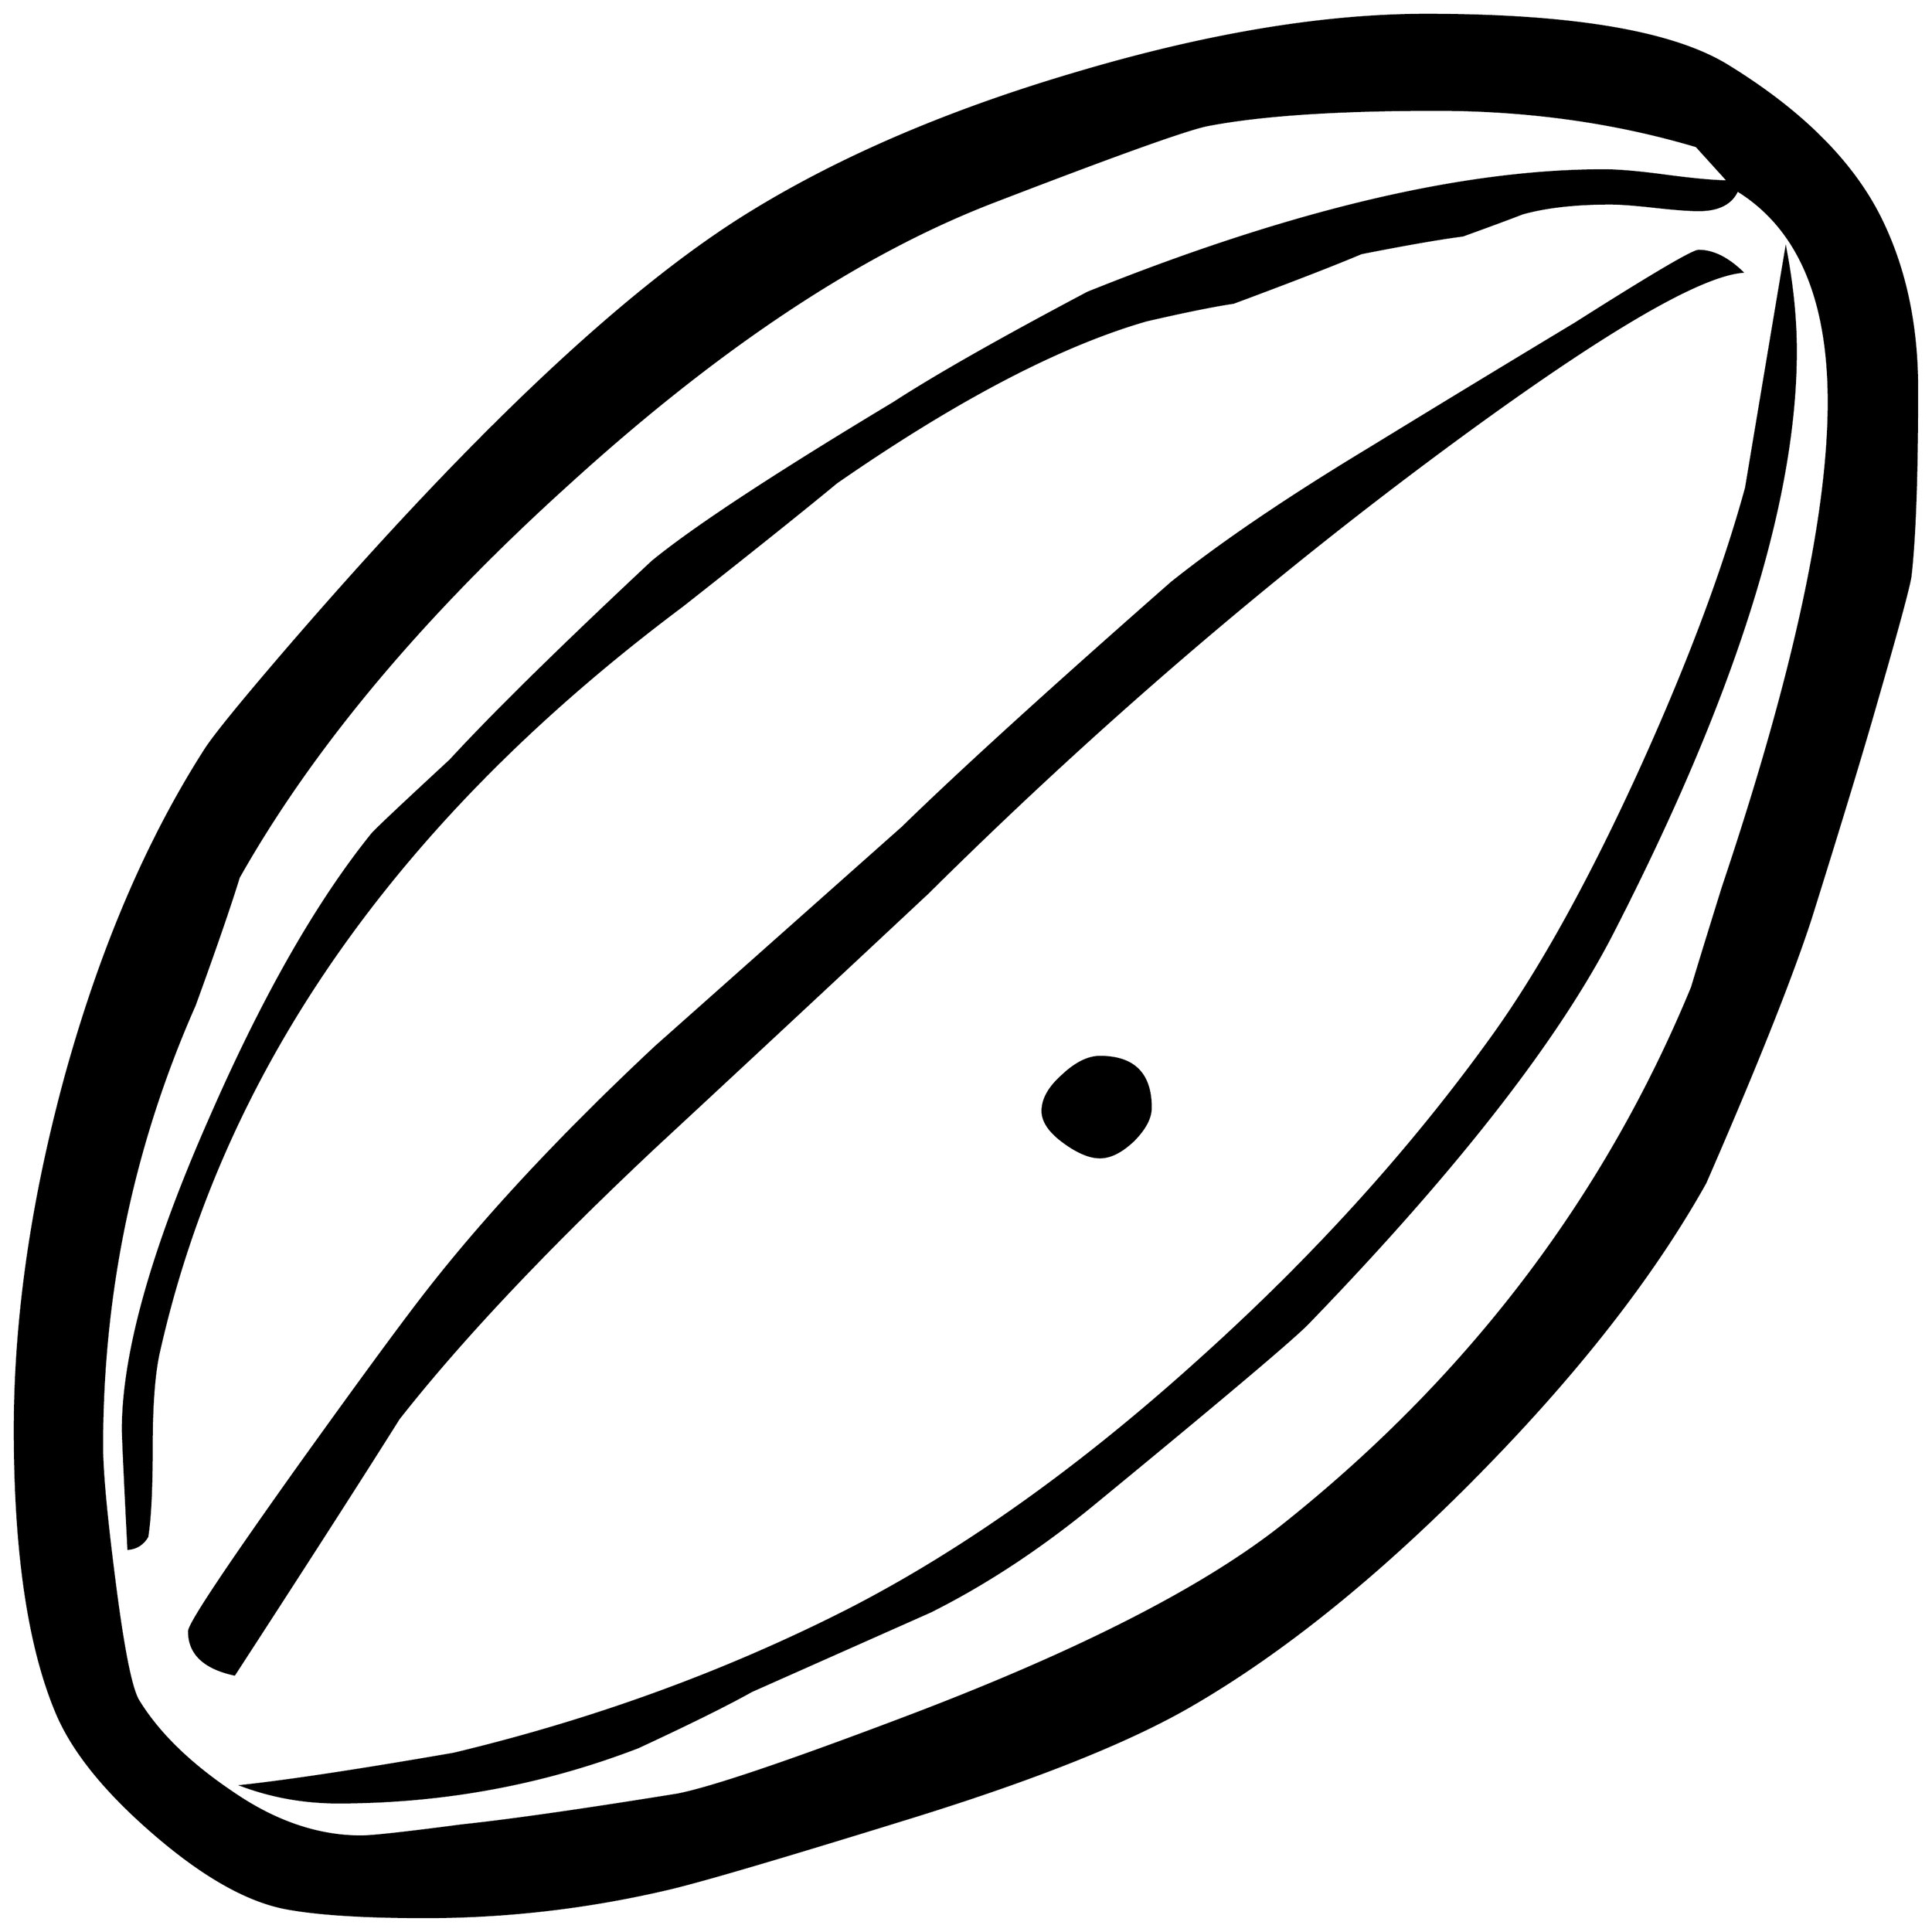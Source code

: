 


\begin{tikzpicture}[y=0.80pt, x=0.80pt, yscale=-1.0, xscale=1.0, inner sep=0pt, outer sep=0pt]
\begin{scope}[shift={(100.0,1739.0)},nonzero rule]
  \path[draw=.,fill=.,line width=1.600pt] (1807.0,-1139.0) ..
    controls (1807.0,-1061.0) and (1805.0,-1004.333) ..
    (1801.0,-969.0) .. controls (1799.667,-959.667) and
    (1789.667,-922.667) .. (1771.0,-858.0) .. controls
    (1758.333,-813.333) and (1738.0,-746.333) .. (1710.0,-657.0) ..
    controls (1692.0,-602.333) and (1660.333,-523.0) ..
    (1615.0,-419.0) .. controls (1567.667,-334.333) and
    (1498.667,-246.0) .. (1408.0,-154.0) .. controls
    (1317.333,-62.0) and (1230.333,8.0) .. (1147.0,56.0) .. controls
    (1090.333,88.667) and (1004.667,122.667) .. (890.0,158.0) ..
    controls (778.0,192.667) and (706.667,213.667) .. (676.0,221.0) ..
    controls (602.667,238.333) and (528.667,247.0) .. (454.0,247.0) ..
    controls (398.667,247.0) and (356.667,244.333) .. (328.0,239.0) ..
    controls (292.667,232.333) and (252.667,209.667) .. (208.0,171.0) ..
    controls (164.0,133.0) and (134.667,96.667) .. (120.0,62.0) ..
    controls (94.667,2.0) and (82.0,-83.667) .. (82.0,-195.0) ..
    controls (82.0,-295.667) and (97.333,-402.333) .. (128.0,-515.0)
    .. controls (160.0,-631.0) and (202.333,-730.0) ..
    (255.0,-812.0) .. controls (263.667,-825.333) and (288.667,-856.0)
    .. (330.0,-904.0) .. controls (497.333,-1098.0) and
    (636.667,-1229.333) .. (748.0,-1298.0) .. controls
    (830.0,-1348.667) and (928.667,-1391.0) .. (1044.0,-1425.0) ..
    controls (1162.667,-1460.333) and (1268.667,-1478.0) ..
    (1362.0,-1478.0) .. controls (1494.0,-1478.0) and
    (1585.0,-1462.667) .. (1635.0,-1432.0) .. controls
    (1702.333,-1390.667) and (1748.667,-1344.333) .. (1774.0,-1293.0) ..
    controls (1796.0,-1248.333) and (1807.0,-1197.0) ..
    (1807.0,-1139.0) -- cycle(1727.0,-1127.0) .. controls
    (1727.0,-1221.0) and (1699.333,-1285.0) .. (1644.0,-1319.0) ..
    controls (1638.667,-1307.0) and (1627.0,-1301.0) ..
    (1609.0,-1301.0) .. controls (1600.333,-1301.0) and
    (1587.0,-1302.0) .. (1569.0,-1304.0) .. controls
    (1551.0,-1306.0) and (1537.667,-1307.0) .. (1529.0,-1307.0) ..
    controls (1497.0,-1307.0) and (1470.333,-1304.0) ..
    (1449.0,-1298.0) .. controls (1437.0,-1293.333) and
    (1419.0,-1286.667) .. (1395.0,-1278.0) .. controls
    (1374.333,-1275.333) and (1343.667,-1270.0) .. (1303.0,-1262.0) ..
    controls (1277.667,-1251.333) and (1239.0,-1236.333) ..
    (1187.0,-1217.0) .. controls (1169.0,-1214.333) and
    (1142.667,-1209.0) .. (1108.0,-1201.0) .. controls
    (1029.333,-1178.333) and (935.667,-1129.333) .. (827.0,-1054.0) ..
    controls (796.333,-1028.667) and (749.667,-991.333) ..
    (687.0,-942.0) .. controls (427.667,-748.0) and (269.333,-521.667)
    .. (212.0,-263.0) .. controls (208.0,-243.667) and
    (206.0,-216.0) .. (206.0,-180.0) .. controls (206.0,-142.0)
    and (204.667,-114.667) .. (202.0,-98.0) .. controls
    (198.0,-91.333) and (192.333,-87.667) .. (185.0,-87.0) .. controls
    (181.667,-153.0) and (180.0,-189.0) .. (180.0,-195.0) ..
    controls (180.0,-263.667) and (206.333,-357.667) .. (259.0,-477.0)
    .. controls (307.0,-587.0) and (356.0,-673.0) ..
    (406.0,-735.0) .. controls (408.667,-738.333) and (432.333,-760.667)
    .. (477.0,-802.0) .. controls (515.667,-844.0) and
    (576.667,-904.0) .. (660.0,-982.0) .. controls (697.333,-1012.667)
    and (770.333,-1060.667) .. (879.0,-1126.0) .. controls
    (917.0,-1150.667) and (975.667,-1184.0) .. (1055.0,-1226.0) ..
    controls (1239.0,-1300.0) and (1395.0,-1337.0) ..
    (1523.0,-1337.0) .. controls (1536.333,-1337.0) and
    (1555.333,-1335.333) .. (1580.0,-1332.0) .. controls
    (1605.333,-1328.667) and (1624.0,-1327.0) .. (1636.0,-1327.0) --
    (1607.0,-1359.0) .. controls (1533.0,-1381.0) and
    (1454.333,-1392.0) .. (1371.0,-1392.0) .. controls
    (1280.333,-1392.0) and (1211.0,-1387.333) .. (1163.0,-1378.0) ..
    controls (1143.667,-1374.0) and (1078.667,-1350.667) ..
    (968.0,-1308.0) .. controls (847.333,-1261.333) and
    (719.0,-1176.0) .. (583.0,-1052.0) .. controls
    (451.0,-932.667) and (351.667,-814.0) .. (285.0,-696.0) ..
    controls (277.0,-670.0) and (263.667,-631.333) .. (245.0,-580.0)
    .. controls (189.0,-453.333) and (161.0,-320.0) ..
    (161.0,-180.0) .. controls (161.0,-157.333) and (164.667,-117.333)
    .. (172.0,-60.0) .. controls (180.0,3.333) and (187.333,40.333) ..
    (194.0,51.0) .. controls (212.0,80.333) and (240.333,108.0) ..
    (279.0,134.0) .. controls (317.667,160.667) and (356.667,174.0) ..
    (396.0,174.0) .. controls (406.0,174.0) and (436.333,170.667) ..
    (487.0,164.0) .. controls (531.0,159.333) and (596.333,150.0) ..
    (683.0,136.0) .. controls (713.667,130.0) and (782.667,106.667) ..
    (890.0,66.0) .. controls (1046.667,6.667) and (1161.0,-51.667) ..
    (1233.0,-109.0) .. controls (1401.0,-243.0) and
    (1524.333,-405.333) .. (1603.0,-596.0) .. controls
    (1609.0,-616.0) and (1618.333,-646.333) .. (1631.0,-687.0) ..
    controls (1695.0,-877.667) and (1727.0,-1024.333) ..
    (1727.0,-1127.0) -- cycle(1648.0,-1245.0) .. controls
    (1608.667,-1241.0) and (1524.667,-1192.0) .. (1396.0,-1098.0) ..
    controls (1227.333,-974.667) and (1065.333,-836.0) ..
    (910.0,-682.0) .. controls (827.333,-604.667) and (744.667,-527.667)
    .. (662.0,-451.0) .. controls (563.333,-358.333) and
    (486.0,-276.333) .. (430.0,-205.0) .. controls (397.333,-153.0)
    and (347.667,-75.667) .. (281.0,27.0) .. controls (253.667,21.0)
    and (240.0,8.0) .. (240.0,-12.0) .. controls (240.0,-18.667)
    and (273.0,-68.333) .. (339.0,-161.0) .. controls
    (396.333,-241.0) and (436.0,-295.0) .. (458.0,-323.0) ..
    controls (511.333,-391.0) and (579.667,-464.0) .. (663.0,-542.0)
    .. controls (663.0,-542.0) and (737.667,-608.333) ..
    (887.0,-741.0) .. controls (939.667,-792.333) and
    (1021.0,-866.333) .. (1131.0,-963.0) .. controls
    (1177.0,-999.667) and (1237.0,-1040.333) .. (1311.0,-1085.0) ..
    controls (1373.0,-1123.0) and (1435.0,-1160.667) ..
    (1497.0,-1198.0) .. controls (1566.333,-1242.0) and
    (1603.667,-1264.0) .. (1609.0,-1264.0) .. controls
    (1621.667,-1264.0) and (1634.667,-1257.667) .. (1648.0,-1245.0) --
    cycle(1697.0,-1173.0) .. controls (1697.0,-1037.0) and
    (1641.333,-860.667) .. (1530.0,-644.0) .. controls
    (1480.0,-547.333) and (1388.333,-430.0) .. (1255.0,-292.0) ..
    controls (1242.333,-278.667) and (1178.0,-224.333) ..
    (1062.0,-129.0) .. controls (1012.667,-88.333) and (962.667,-55.333)
    .. (912.0,-30.0) .. controls (858.0,-6.0) and (804.0,18.0)
    .. (750.0,42.0) .. controls (727.333,54.667) and (693.0,71.667) ..
    (647.0,93.0) .. controls (560.333,126.333) and (469.667,143.0) ..
    (375.0,143.0) .. controls (345.0,143.0) and (316.333,138.0) ..
    (289.0,128.0) .. controls (331.667,123.333) and (395.333,113.667) ..
    (480.0,99.0) .. controls (605.333,69.0) and (723.0,26.333) ..
    (833.0,-29.0) .. controls (938.333,-82.333) and (1045.667,-158.333)
    .. (1155.0,-257.0) .. controls (1258.333,-349.667) and
    (1347.0,-447.333) .. (1421.0,-550.0) .. controls
    (1464.333,-610.0) and (1509.0,-690.333) .. (1555.0,-791.0) ..
    controls (1599.0,-887.667) and (1631.333,-973.667) ..
    (1652.0,-1049.0) .. controls (1660.0,-1097.0) and
    (1672.0,-1168.667) .. (1688.0,-1264.0) .. controls
    (1694.0,-1232.0) and (1697.0,-1201.667) .. (1697.0,-1173.0) --
    cycle(1112.0,-487.0) .. controls (1112.0,-477.667) and
    (1106.667,-467.667) .. (1096.0,-457.0) .. controls
    (1085.333,-447.0) and (1075.333,-442.0) .. (1066.0,-442.0) ..
    controls (1056.667,-442.0) and (1045.667,-446.667) ..
    (1033.0,-456.0) .. controls (1020.333,-465.333) and
    (1014.0,-474.667) .. (1014.0,-484.0) .. controls
    (1014.0,-494.667) and (1020.0,-505.333) .. (1032.0,-516.0) ..
    controls (1044.0,-527.333) and (1055.333,-533.0) ..
    (1066.0,-533.0) .. controls (1096.667,-533.0) and
    (1112.0,-517.667) .. (1112.0,-487.0) -- cycle;
\end{scope}

\end{tikzpicture}


